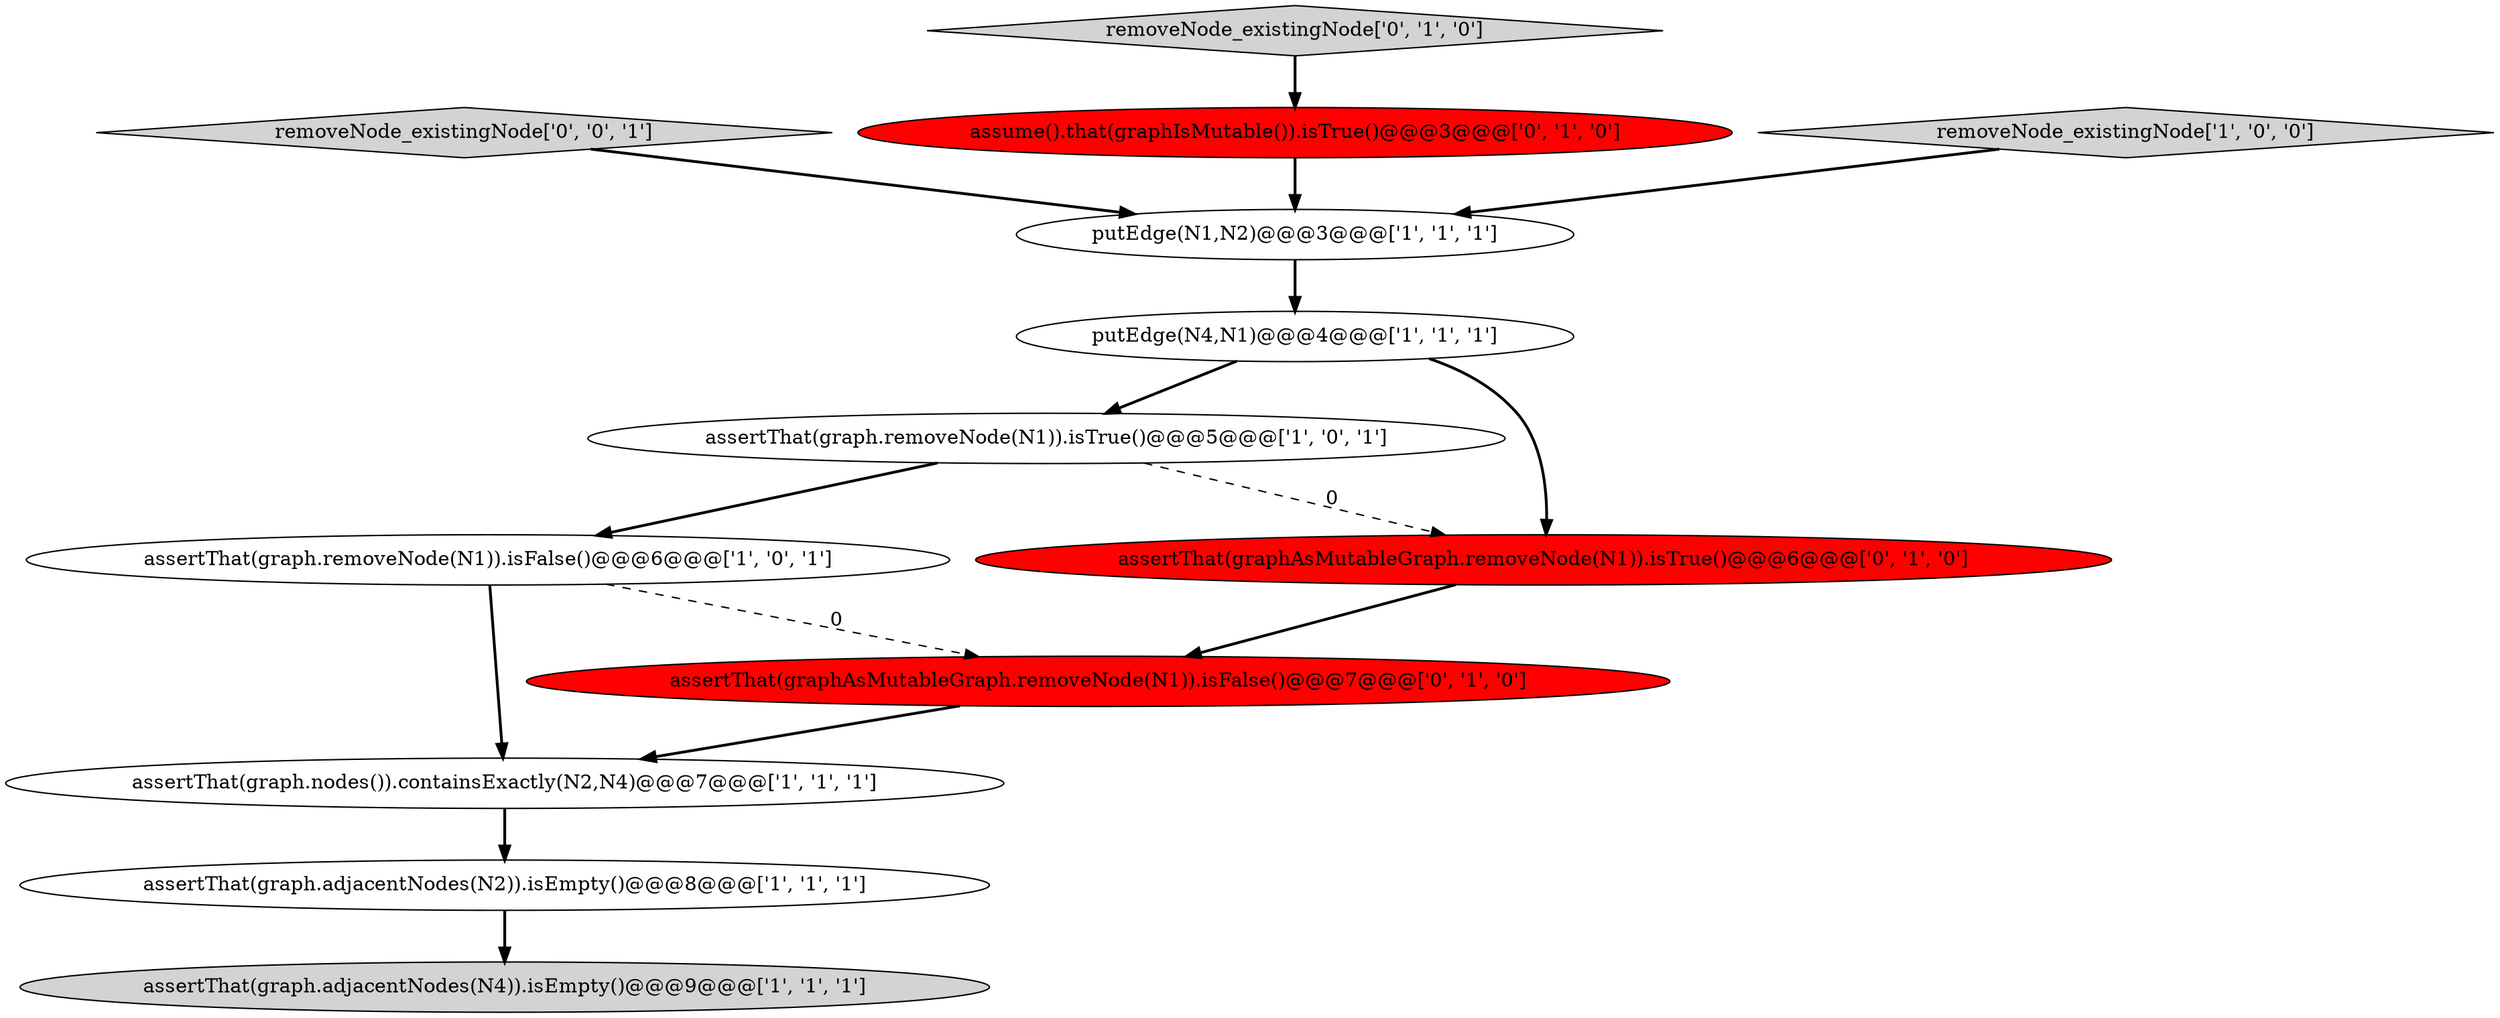 digraph {
7 [style = filled, label = "putEdge(N4,N1)@@@4@@@['1', '1', '1']", fillcolor = white, shape = ellipse image = "AAA0AAABBB1BBB"];
1 [style = filled, label = "assertThat(graph.adjacentNodes(N2)).isEmpty()@@@8@@@['1', '1', '1']", fillcolor = white, shape = ellipse image = "AAA0AAABBB1BBB"];
3 [style = filled, label = "assertThat(graph.nodes()).containsExactly(N2,N4)@@@7@@@['1', '1', '1']", fillcolor = white, shape = ellipse image = "AAA0AAABBB1BBB"];
5 [style = filled, label = "assertThat(graph.removeNode(N1)).isTrue()@@@5@@@['1', '0', '1']", fillcolor = white, shape = ellipse image = "AAA0AAABBB1BBB"];
6 [style = filled, label = "putEdge(N1,N2)@@@3@@@['1', '1', '1']", fillcolor = white, shape = ellipse image = "AAA0AAABBB1BBB"];
8 [style = filled, label = "removeNode_existingNode['0', '1', '0']", fillcolor = lightgray, shape = diamond image = "AAA0AAABBB2BBB"];
10 [style = filled, label = "assertThat(graphAsMutableGraph.removeNode(N1)).isFalse()@@@7@@@['0', '1', '0']", fillcolor = red, shape = ellipse image = "AAA1AAABBB2BBB"];
12 [style = filled, label = "removeNode_existingNode['0', '0', '1']", fillcolor = lightgray, shape = diamond image = "AAA0AAABBB3BBB"];
11 [style = filled, label = "assume().that(graphIsMutable()).isTrue()@@@3@@@['0', '1', '0']", fillcolor = red, shape = ellipse image = "AAA1AAABBB2BBB"];
4 [style = filled, label = "removeNode_existingNode['1', '0', '0']", fillcolor = lightgray, shape = diamond image = "AAA0AAABBB1BBB"];
2 [style = filled, label = "assertThat(graph.adjacentNodes(N4)).isEmpty()@@@9@@@['1', '1', '1']", fillcolor = lightgray, shape = ellipse image = "AAA0AAABBB1BBB"];
0 [style = filled, label = "assertThat(graph.removeNode(N1)).isFalse()@@@6@@@['1', '0', '1']", fillcolor = white, shape = ellipse image = "AAA0AAABBB1BBB"];
9 [style = filled, label = "assertThat(graphAsMutableGraph.removeNode(N1)).isTrue()@@@6@@@['0', '1', '0']", fillcolor = red, shape = ellipse image = "AAA1AAABBB2BBB"];
0->3 [style = bold, label=""];
7->9 [style = bold, label=""];
10->3 [style = bold, label=""];
5->9 [style = dashed, label="0"];
7->5 [style = bold, label=""];
1->2 [style = bold, label=""];
9->10 [style = bold, label=""];
6->7 [style = bold, label=""];
5->0 [style = bold, label=""];
3->1 [style = bold, label=""];
8->11 [style = bold, label=""];
4->6 [style = bold, label=""];
12->6 [style = bold, label=""];
0->10 [style = dashed, label="0"];
11->6 [style = bold, label=""];
}
